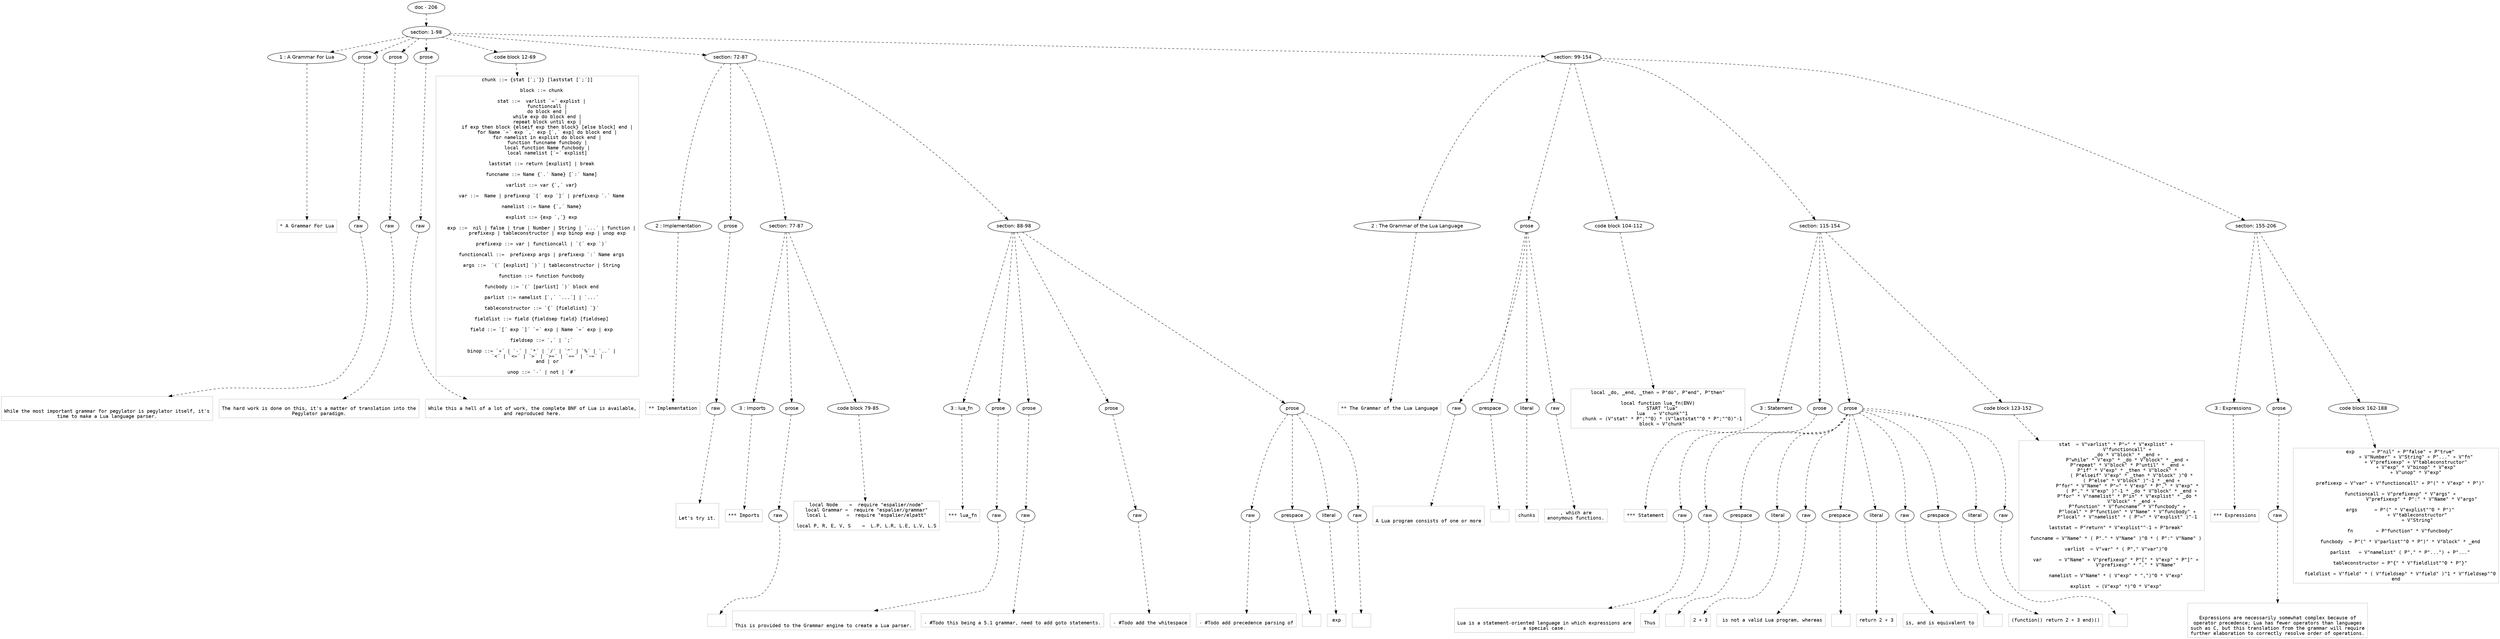 digraph lpegNode {

node [fontname=Helvetica]
edge [style=dashed]

doc_0 [label="doc - 206"]


doc_0 -> { section_1}
{rank=same; section_1}

section_1 [label="section: 1-98"]


// END RANK doc_0

section_1 -> { header_2 prose_3 prose_4 prose_5 codeblock_6 section_7 section_8}
{rank=same; header_2 prose_3 prose_4 prose_5 codeblock_6 section_7 section_8}

header_2 [label="1 : A Grammar For Lua"]

prose_3 [label="prose"]

prose_4 [label="prose"]

prose_5 [label="prose"]

codeblock_6 [label="code block 12-69"]

section_7 [label="section: 72-87"]

section_8 [label="section: 99-154"]


// END RANK section_1

header_2 -> leaf_9
leaf_9  [color=Gray,shape=rectangle,fontname=Inconsolata,label="* A Grammar For Lua"]
// END RANK header_2

prose_3 -> { raw_10}
{rank=same; raw_10}

raw_10 [label="raw"]


// END RANK prose_3

raw_10 -> leaf_11
leaf_11  [color=Gray,shape=rectangle,fontname=Inconsolata,label="

While the most important grammar for pegylator is pegylator itself, it's
time to make a Lua language parser.
"]
// END RANK raw_10

prose_4 -> { raw_12}
{rank=same; raw_12}

raw_12 [label="raw"]


// END RANK prose_4

raw_12 -> leaf_13
leaf_13  [color=Gray,shape=rectangle,fontname=Inconsolata,label="
The hard work is done on this, it's a matter of translation into the
Pegylator paradigm.
"]
// END RANK raw_12

prose_5 -> { raw_14}
{rank=same; raw_14}

raw_14 [label="raw"]


// END RANK prose_5

raw_14 -> leaf_15
leaf_15  [color=Gray,shape=rectangle,fontname=Inconsolata,label="
While this a hell of a lot of work, the complete BNF of Lua is available,
and reproduced here.
"]
// END RANK raw_14

codeblock_6 -> leaf_16
leaf_16  [color=Gray,shape=rectangle,fontname=Inconsolata,label="chunk ::= {stat [`;´]} [laststat [`;´]]

   block ::= chunk

   stat ::=  varlist `=´ explist |
       functioncall |
       do block end |
       while exp do block end |
       repeat block until exp |
       if exp then block {elseif exp then block} [else block] end |
       for Name `=´ exp `,´ exp [`,´ exp] do block end |
       for namelist in explist do block end |
       function funcname funcbody |
       local function Name funcbody |
       local namelist [`=´ explist]

   laststat ::= return [explist] | break

   funcname ::= Name {`.´ Name} [`:´ Name]

   varlist ::= var {`,´ var}

   var ::=  Name | prefixexp `[´ exp `]´ | prefixexp `.´ Name

   namelist ::= Name {`,´ Name}

   explist ::= {exp `,´} exp

   exp ::=  nil | false | true | Number | String | `...´ | function |
       prefixexp | tableconstructor | exp binop exp | unop exp

   prefixexp ::= var | functioncall | `(´ exp `)´

   functioncall ::=  prefixexp args | prefixexp `:´ Name args

   args ::=  `(´ [explist] `)´ | tableconstructor | String

   function ::= function funcbody

   funcbody ::= `(´ [parlist] `)´ block end

   parlist ::= namelist [`,´ `...´] | `...´

   tableconstructor ::= `{´ [fieldlist] `}´

   fieldlist ::= field {fieldsep field} [fieldsep]

   field ::= `[´ exp `]´ `=´ exp | Name `=´ exp | exp

   fieldsep ::= `,´ | `;´

   binop ::= `+´ | `-´ | `*´ | `/´ | `^´ | `%´ | `..´ |
       `<´ | `<=´ | `>´ | `>=´ | `==´ | `~=´ |
       and | or

   unop ::= `-´ | not | `#´"]
// END RANK codeblock_6

section_7 -> { header_17 prose_18 section_19 section_20}
{rank=same; header_17 prose_18 section_19 section_20}

header_17 [label="2 : Implementation"]

prose_18 [label="prose"]

section_19 [label="section: 77-87"]

section_20 [label="section: 88-98"]


// END RANK section_7

header_17 -> leaf_21
leaf_21  [color=Gray,shape=rectangle,fontname=Inconsolata,label="** Implementation"]
// END RANK header_17

prose_18 -> { raw_22}
{rank=same; raw_22}

raw_22 [label="raw"]


// END RANK prose_18

raw_22 -> leaf_23
leaf_23  [color=Gray,shape=rectangle,fontname=Inconsolata,label="

Let's try it.

"]
// END RANK raw_22

section_19 -> { header_24 prose_25 codeblock_26}
{rank=same; header_24 prose_25 codeblock_26}

header_24 [label="3 : Imports"]

prose_25 [label="prose"]

codeblock_26 [label="code block 79-85"]


// END RANK section_19

header_24 -> leaf_27
leaf_27  [color=Gray,shape=rectangle,fontname=Inconsolata,label="*** Imports"]
// END RANK header_24

prose_25 -> { raw_28}
{rank=same; raw_28}

raw_28 [label="raw"]


// END RANK prose_25

raw_28 -> leaf_29
leaf_29  [color=Gray,shape=rectangle,fontname=Inconsolata,label="
"]
// END RANK raw_28

codeblock_26 -> leaf_30
leaf_30  [color=Gray,shape=rectangle,fontname=Inconsolata,label="local Node    =  require \"espalier/node\"
local Grammar =  require \"espalier/grammar\"
local L       =  require \"espalier/elpatt\"

local P, R, E, V, S    =  L.P, L.R, L.E, L.V, L.S"]
// END RANK codeblock_26

section_20 -> { header_31 prose_32 prose_33 prose_34 prose_35}
{rank=same; header_31 prose_32 prose_33 prose_34 prose_35}

header_31 [label="3 : lua_fn"]

prose_32 [label="prose"]

prose_33 [label="prose"]

prose_34 [label="prose"]

prose_35 [label="prose"]


// END RANK section_20

header_31 -> leaf_36
leaf_36  [color=Gray,shape=rectangle,fontname=Inconsolata,label="*** lua_fn"]
// END RANK header_31

prose_32 -> { raw_37}
{rank=same; raw_37}

raw_37 [label="raw"]


// END RANK prose_32

raw_37 -> leaf_38
leaf_38  [color=Gray,shape=rectangle,fontname=Inconsolata,label="

This is provided to the Grammar engine to create a Lua parser.
"]
// END RANK raw_37

prose_33 -> { raw_39}
{rank=same; raw_39}

raw_39 [label="raw"]


// END RANK prose_33

raw_39 -> leaf_40
leaf_40  [color=Gray,shape=rectangle,fontname=Inconsolata,label="
- #Todo this being a 5.1 grammar, need to add goto statements.
"]
// END RANK raw_39

prose_34 -> { raw_41}
{rank=same; raw_41}

raw_41 [label="raw"]


// END RANK prose_34

raw_41 -> leaf_42
leaf_42  [color=Gray,shape=rectangle,fontname=Inconsolata,label="
- #Todo add the whitespace
"]
// END RANK raw_41

prose_35 -> { raw_43 prespace_44 literal_45 raw_46}
{rank=same; raw_43 prespace_44 literal_45 raw_46}

raw_43 [label="raw"]

prespace_44 [label="prespace"]

literal_45 [label="literal"]

raw_46 [label="raw"]


// END RANK prose_35

raw_43 -> leaf_47
leaf_47  [color=Gray,shape=rectangle,fontname=Inconsolata,label="
- #Todo add precedence parsing of"]
// END RANK raw_43

prespace_44 -> leaf_48
leaf_48  [color=Gray,shape=rectangle,fontname=Inconsolata,label=" "]
// END RANK prespace_44

literal_45 -> leaf_49
leaf_49  [color=Gray,shape=rectangle,fontname=Inconsolata,label="exp"]
// END RANK literal_45

raw_46 -> leaf_50
leaf_50  [color=Gray,shape=rectangle,fontname=Inconsolata,label="

"]
// END RANK raw_46

section_8 -> { header_51 prose_52 codeblock_53 section_54 section_55}
{rank=same; header_51 prose_52 codeblock_53 section_54 section_55}

header_51 [label="2 : The Grammar of the Lua Language"]

prose_52 [label="prose"]

codeblock_53 [label="code block 104-112"]

section_54 [label="section: 115-154"]

section_55 [label="section: 155-206"]


// END RANK section_8

header_51 -> leaf_56
leaf_56  [color=Gray,shape=rectangle,fontname=Inconsolata,label="** The Grammar of the Lua Language"]
// END RANK header_51

prose_52 -> { raw_57 prespace_58 literal_59 raw_60}
{rank=same; raw_57 prespace_58 literal_59 raw_60}

raw_57 [label="raw"]

prespace_58 [label="prespace"]

literal_59 [label="literal"]

raw_60 [label="raw"]


// END RANK prose_52

raw_57 -> leaf_61
leaf_61  [color=Gray,shape=rectangle,fontname=Inconsolata,label="

A Lua program consists of one or more"]
// END RANK raw_57

prespace_58 -> leaf_62
leaf_62  [color=Gray,shape=rectangle,fontname=Inconsolata,label=" "]
// END RANK prespace_58

literal_59 -> leaf_63
leaf_63  [color=Gray,shape=rectangle,fontname=Inconsolata,label="chunks"]
// END RANK literal_59

raw_60 -> leaf_64
leaf_64  [color=Gray,shape=rectangle,fontname=Inconsolata,label=", which are
anonymous functions.
"]
// END RANK raw_60

codeblock_53 -> leaf_65
leaf_65  [color=Gray,shape=rectangle,fontname=Inconsolata,label="local _do, _end, _then = P\"do\", P\"end\", P\"then\"

local function lua_fn(ENV)
   START \"lua\"
   lua   = V\"chunk\"^1
   chunk = (V\"stat\" * P\";\"^0) * (V\"laststat\"^0 * P\";\"^0)^-1
   block = V\"chunk\""]
// END RANK codeblock_53

section_54 -> { header_66 prose_67 prose_68 codeblock_69}
{rank=same; header_66 prose_67 prose_68 codeblock_69}

header_66 [label="3 : Statement"]

prose_67 [label="prose"]

prose_68 [label="prose"]

codeblock_69 [label="code block 123-152"]


// END RANK section_54

header_66 -> leaf_70
leaf_70  [color=Gray,shape=rectangle,fontname=Inconsolata,label="*** Statement"]
// END RANK header_66

prose_67 -> { raw_71}
{rank=same; raw_71}

raw_71 [label="raw"]


// END RANK prose_67

raw_71 -> leaf_72
leaf_72  [color=Gray,shape=rectangle,fontname=Inconsolata,label="

Lua is a statement-oriented language in which expressions are
a special case.
"]
// END RANK raw_71

prose_68 -> { raw_73 prespace_74 literal_75 raw_76 prespace_77 literal_78 raw_79 prespace_80 literal_81 raw_82}
{rank=same; raw_73 prespace_74 literal_75 raw_76 prespace_77 literal_78 raw_79 prespace_80 literal_81 raw_82}

raw_73 [label="raw"]

prespace_74 [label="prespace"]

literal_75 [label="literal"]

raw_76 [label="raw"]

prespace_77 [label="prespace"]

literal_78 [label="literal"]

raw_79 [label="raw"]

prespace_80 [label="prespace"]

literal_81 [label="literal"]

raw_82 [label="raw"]


// END RANK prose_68

raw_73 -> leaf_83
leaf_83  [color=Gray,shape=rectangle,fontname=Inconsolata,label="
Thus"]
// END RANK raw_73

prespace_74 -> leaf_84
leaf_84  [color=Gray,shape=rectangle,fontname=Inconsolata,label=" "]
// END RANK prespace_74

literal_75 -> leaf_85
leaf_85  [color=Gray,shape=rectangle,fontname=Inconsolata,label="2 + 3"]
// END RANK literal_75

raw_76 -> leaf_86
leaf_86  [color=Gray,shape=rectangle,fontname=Inconsolata,label=" is not a valid Lua program, whereas"]
// END RANK raw_76

prespace_77 -> leaf_87
leaf_87  [color=Gray,shape=rectangle,fontname=Inconsolata,label=" "]
// END RANK prespace_77

literal_78 -> leaf_88
leaf_88  [color=Gray,shape=rectangle,fontname=Inconsolata,label="return 2 + 3"]
// END RANK literal_78

raw_79 -> leaf_89
leaf_89  [color=Gray,shape=rectangle,fontname=Inconsolata,label="
is, and is equivalent to"]
// END RANK raw_79

prespace_80 -> leaf_90
leaf_90  [color=Gray,shape=rectangle,fontname=Inconsolata,label=" "]
// END RANK prespace_80

literal_81 -> leaf_91
leaf_91  [color=Gray,shape=rectangle,fontname=Inconsolata,label="(function() return 2 + 3 end)()"]
// END RANK literal_81

raw_82 -> leaf_92
leaf_92  [color=Gray,shape=rectangle,fontname=Inconsolata,label="
"]
// END RANK raw_82

codeblock_69 -> leaf_93
leaf_93  [color=Gray,shape=rectangle,fontname=Inconsolata,label="   stat  = V\"varlist\" * P\"=\" * V\"explist\" +
           V\"functioncall\" +
           _do * V\"block\" * _end +
           P\"while\" * V\"exp\" * _do * V\"block\" * _end +
           P\"repeat\" * V\"block\" * P\"until\" * _end +
           P\"if\" * V\"exp\" * _then * V\"block\" *
              ( P\"elseif\" V\"exp\" * _then * V\"block\" )^0 *
              ( P\"else\" * V\"block\" )^-1 * _end +
           P\"for\" * V\"Name\" * P\"=\" * V\"exp\" * P\",\" * V\"exp\" *
              ( P\",\" * V\"exp\" )^-1 * _do * V\"block\" * _end +
           P\"for\" * V\"namelist\" * P\"in\" * V\"explist\" * _do *
              V\"block\" * _end +
           P\"function\" * V\"funcname\" * V\"funcbody\" +
           P\"local\" * P\"function\" * V\"Name\" * V\"funcbody\" +
           P\"local\" * V\"namelist\" * ( P\"=\" * V\"explist\" )^-1

   laststat = P\"return\" * V\"explist\"^-1 + P\"break\"

   funcname = V\"Name\" * ( P\".\" * V\"Name\" )^0 * ( P\":\" V\"Name\" )

   varlist  = V\"var\" * ( P\",\" V\"var\")^0

   var      = V\"Name\" + V\"prefixexp\" * P\"[\" * V\"exp\" * P\"]\" +
                 V\"prefixexp\" * \".\" * V\"Name\"

   namelist = V\"Name\" * ( V\"exp\" * \",\")^0 * V\"exp\"

   explist  = (V\"exp\" *)^0 * V\"exp\""]
// END RANK codeblock_69

section_55 -> { header_94 prose_95 codeblock_96}
{rank=same; header_94 prose_95 codeblock_96}

header_94 [label="3 : Expressions"]

prose_95 [label="prose"]

codeblock_96 [label="code block 162-188"]


// END RANK section_55

header_94 -> leaf_97
leaf_97  [color=Gray,shape=rectangle,fontname=Inconsolata,label="*** Expressions"]
// END RANK header_94

prose_95 -> { raw_98}
{rank=same; raw_98}

raw_98 [label="raw"]


// END RANK prose_95

raw_98 -> leaf_99
leaf_99  [color=Gray,shape=rectangle,fontname=Inconsolata,label="

Expressions are necessarily somewhat complex because of
operator precedence; Lua has fewer operators than languages
such as C, but this translation from the grammar will require
further elaboration to correctly resolve order of operations.
"]
// END RANK raw_98

codeblock_96 -> leaf_100
leaf_100  [color=Gray,shape=rectangle,fontname=Inconsolata,label="   exp      = P\"nil\" + P\"false\" + P\"true\"
              + V\"Number\" + V\"String\" + P\"...\" + V\"fn\"
              + V\"prefixexp\" + V\"tableconstructor\"
              + V\"exp\" * V\"binop\" * V\"exp\"
              + V\"unop\" * V\"exp\"

   prefixexp = V\"var\" + V\"functioncall\" + P\"(\" * V\"exp\" * P\")\"

   functioncall = V\"prefixexp\" * V\"args\" +
                  V\"prefixexp\" * P\":\" * V\"Name\" * V\"args\"

   args      = P\"(\" * V\"explist\"^0 * P\")\"
               + V\"tableconstructor\"
               + V\"String\"

   fn        = P\"function\" * V\"funcbody\"

   funcbody  = P\"(\" * V\"parlist\"^0 * P\")\" * V\"block\" * _end

   parlist   = V\"namelist\" ( P\",\" * P\"...\") + P\"...\"

   tableconstructor = P\"{\" * V\"fieldlist\"^0 * P\"}\"

   fieldlist = V\"field\" * ( V\"fieldsep\" * V\"field\" )^1 * V\"fieldsep\"^0
end"]
// END RANK codeblock_96


}
